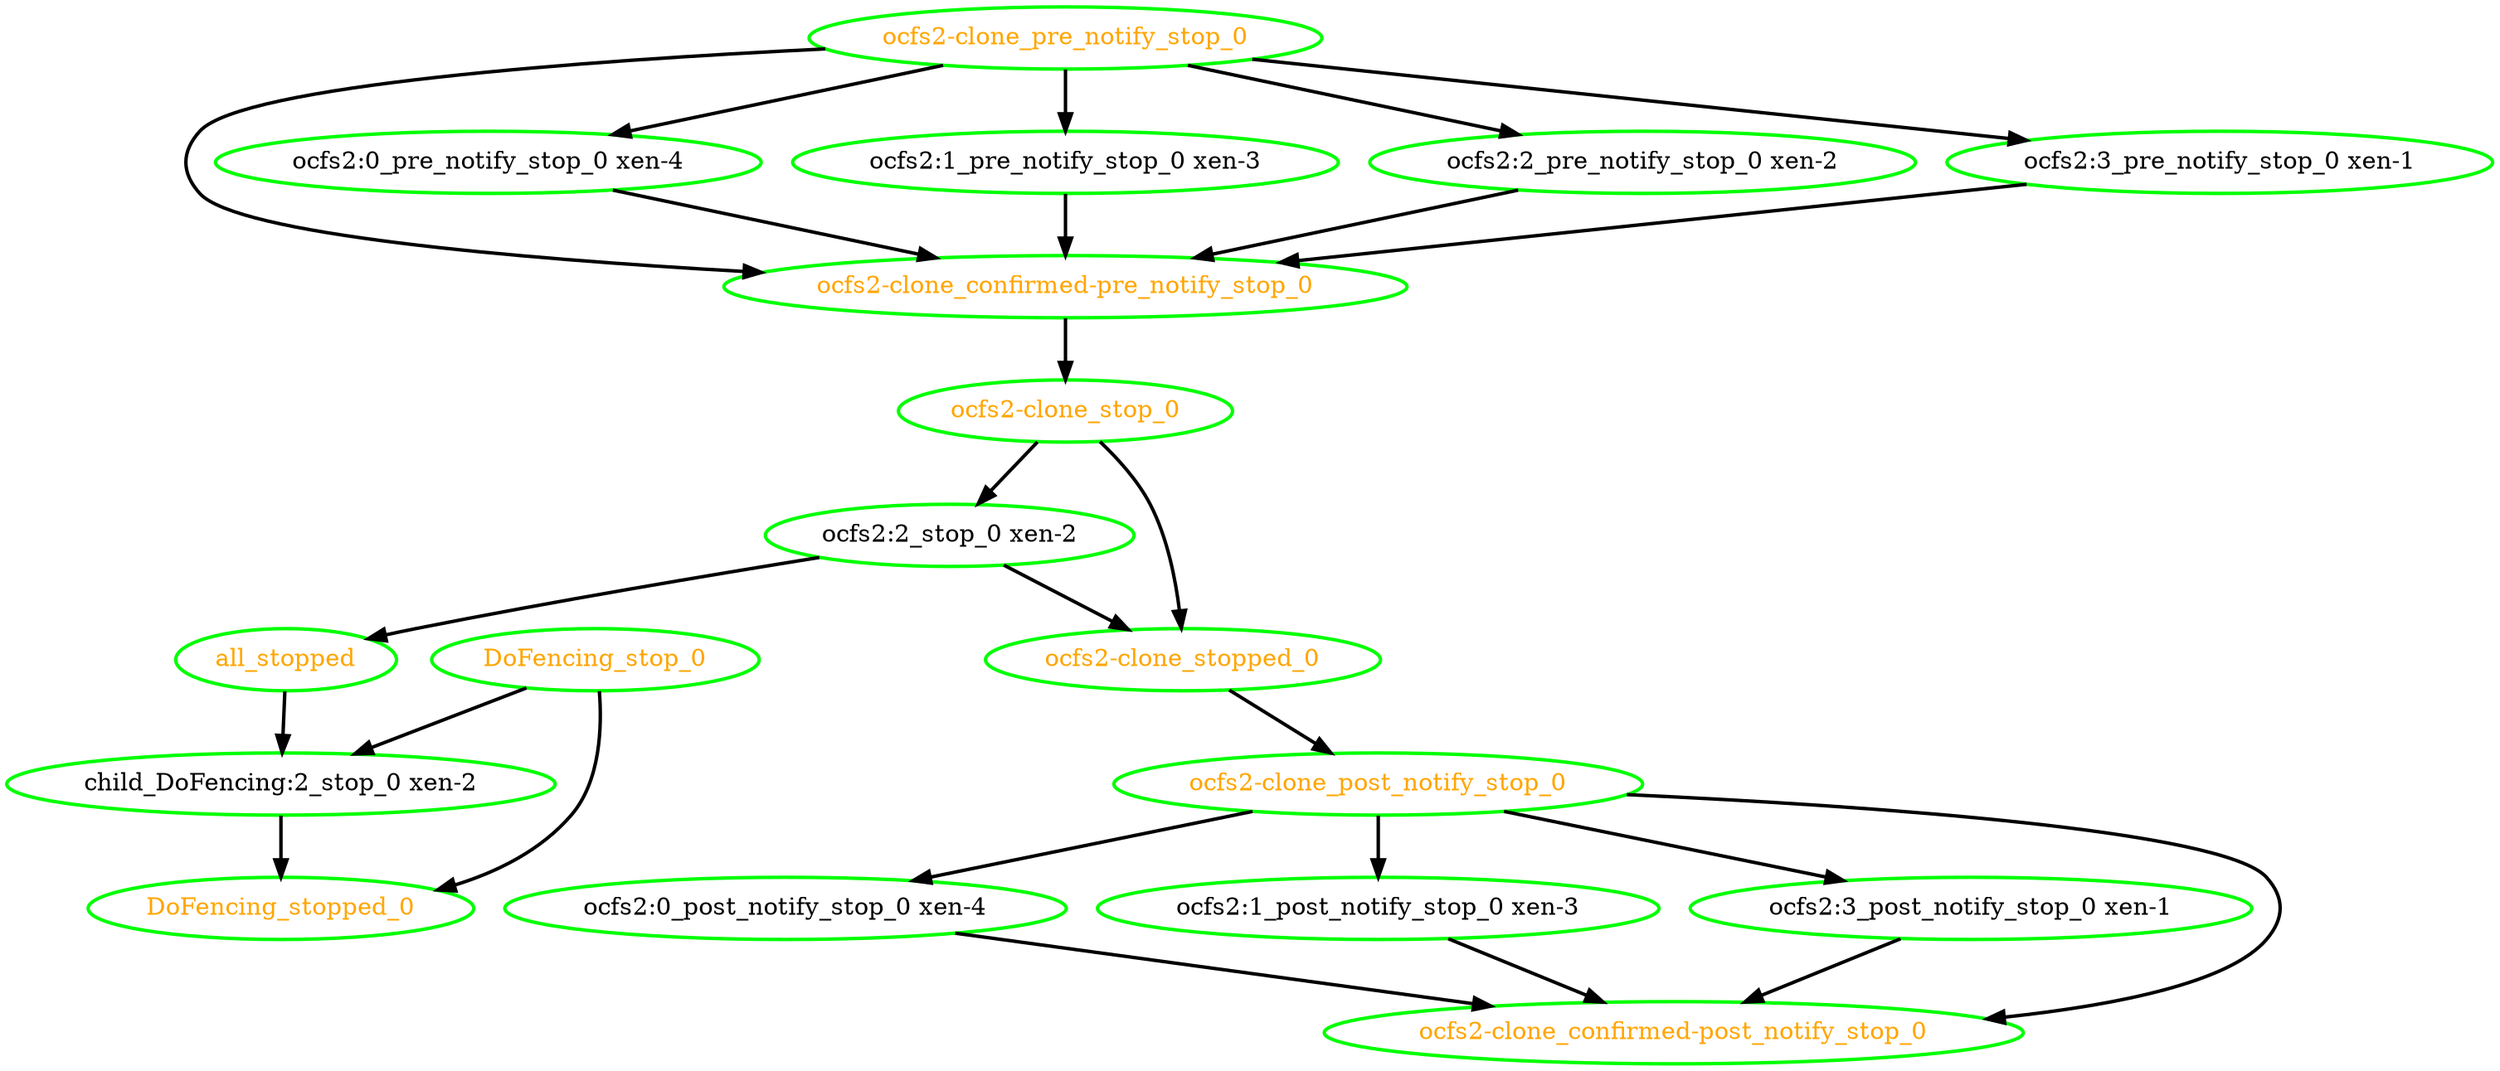  digraph "g" {
"DoFencing_stop_0" -> "DoFencing_stopped_0" [ style = bold]
"DoFencing_stop_0" -> "child_DoFencing:2_stop_0 xen-2" [ style = bold]
"DoFencing_stop_0" [ style=bold color="green" fontcolor="orange" ]
"DoFencing_stopped_0" [ style=bold color="green" fontcolor="orange" ]
"all_stopped" -> "child_DoFencing:2_stop_0 xen-2" [ style = bold]
"all_stopped" [ style=bold color="green" fontcolor="orange"  ]
"child_DoFencing:2_stop_0 xen-2" -> "DoFencing_stopped_0" [ style = bold]
"child_DoFencing:2_stop_0 xen-2" [ style=bold color="green" fontcolor="black" ]
"ocfs2-clone_confirmed-post_notify_stop_0" [ style=bold color="green" fontcolor="orange" ]
"ocfs2-clone_confirmed-pre_notify_stop_0" -> "ocfs2-clone_stop_0" [ style = bold]
"ocfs2-clone_confirmed-pre_notify_stop_0" [ style=bold color="green" fontcolor="orange" ]
"ocfs2-clone_post_notify_stop_0" -> "ocfs2-clone_confirmed-post_notify_stop_0" [ style = bold]
"ocfs2-clone_post_notify_stop_0" -> "ocfs2:0_post_notify_stop_0 xen-4" [ style = bold]
"ocfs2-clone_post_notify_stop_0" -> "ocfs2:1_post_notify_stop_0 xen-3" [ style = bold]
"ocfs2-clone_post_notify_stop_0" -> "ocfs2:3_post_notify_stop_0 xen-1" [ style = bold]
"ocfs2-clone_post_notify_stop_0" [ style=bold color="green" fontcolor="orange" ]
"ocfs2-clone_pre_notify_stop_0" -> "ocfs2-clone_confirmed-pre_notify_stop_0" [ style = bold]
"ocfs2-clone_pre_notify_stop_0" -> "ocfs2:0_pre_notify_stop_0 xen-4" [ style = bold]
"ocfs2-clone_pre_notify_stop_0" -> "ocfs2:1_pre_notify_stop_0 xen-3" [ style = bold]
"ocfs2-clone_pre_notify_stop_0" -> "ocfs2:2_pre_notify_stop_0 xen-2" [ style = bold]
"ocfs2-clone_pre_notify_stop_0" -> "ocfs2:3_pre_notify_stop_0 xen-1" [ style = bold]
"ocfs2-clone_pre_notify_stop_0" [ style=bold color="green" fontcolor="orange" ]
"ocfs2-clone_stop_0" -> "ocfs2-clone_stopped_0" [ style = bold]
"ocfs2-clone_stop_0" -> "ocfs2:2_stop_0 xen-2" [ style = bold]
"ocfs2-clone_stop_0" [ style=bold color="green" fontcolor="orange" ]
"ocfs2-clone_stopped_0" -> "ocfs2-clone_post_notify_stop_0" [ style = bold]
"ocfs2-clone_stopped_0" [ style=bold color="green" fontcolor="orange" ]
"ocfs2:0_post_notify_stop_0 xen-4" -> "ocfs2-clone_confirmed-post_notify_stop_0" [ style = bold]
"ocfs2:0_post_notify_stop_0 xen-4" [ style=bold color="green" fontcolor="black" ]
"ocfs2:0_pre_notify_stop_0 xen-4" -> "ocfs2-clone_confirmed-pre_notify_stop_0" [ style = bold]
"ocfs2:0_pre_notify_stop_0 xen-4" [ style=bold color="green" fontcolor="black" ]
"ocfs2:1_post_notify_stop_0 xen-3" -> "ocfs2-clone_confirmed-post_notify_stop_0" [ style = bold]
"ocfs2:1_post_notify_stop_0 xen-3" [ style=bold color="green" fontcolor="black" ]
"ocfs2:1_pre_notify_stop_0 xen-3" -> "ocfs2-clone_confirmed-pre_notify_stop_0" [ style = bold]
"ocfs2:1_pre_notify_stop_0 xen-3" [ style=bold color="green" fontcolor="black" ]
"ocfs2:2_pre_notify_stop_0 xen-2" -> "ocfs2-clone_confirmed-pre_notify_stop_0" [ style = bold]
"ocfs2:2_pre_notify_stop_0 xen-2" [ style=bold color="green" fontcolor="black" ]
"ocfs2:2_stop_0 xen-2" -> "all_stopped" [ style = bold]
"ocfs2:2_stop_0 xen-2" -> "ocfs2-clone_stopped_0" [ style = bold]
"ocfs2:2_stop_0 xen-2" [ style=bold color="green" fontcolor="black" ]
"ocfs2:3_post_notify_stop_0 xen-1" -> "ocfs2-clone_confirmed-post_notify_stop_0" [ style = bold]
"ocfs2:3_post_notify_stop_0 xen-1" [ style=bold color="green" fontcolor="black" ]
"ocfs2:3_pre_notify_stop_0 xen-1" -> "ocfs2-clone_confirmed-pre_notify_stop_0" [ style = bold]
"ocfs2:3_pre_notify_stop_0 xen-1" [ style=bold color="green" fontcolor="black" ]
}
